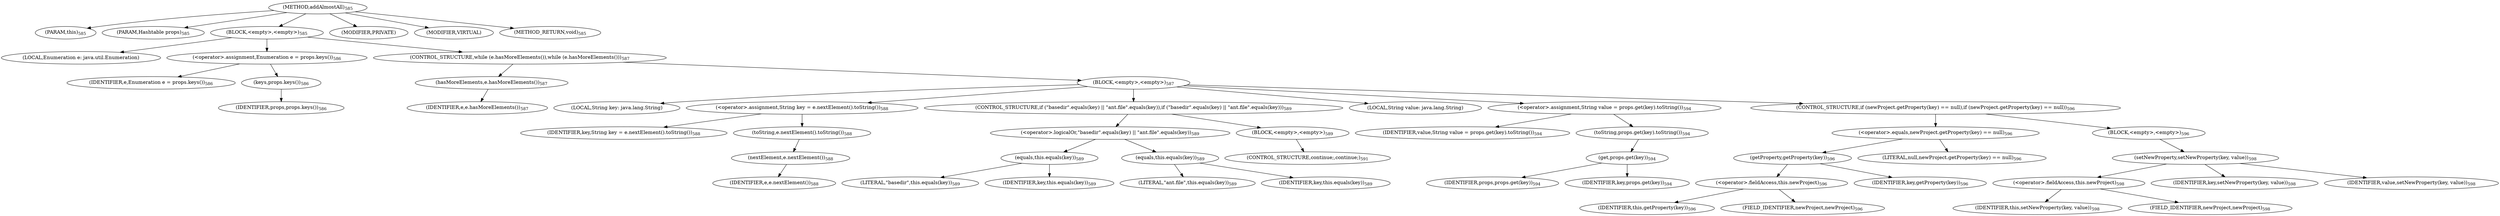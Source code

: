 digraph "addAlmostAll" {  
"1293" [label = <(METHOD,addAlmostAll)<SUB>585</SUB>> ]
"1294" [label = <(PARAM,this)<SUB>585</SUB>> ]
"1295" [label = <(PARAM,Hashtable props)<SUB>585</SUB>> ]
"1296" [label = <(BLOCK,&lt;empty&gt;,&lt;empty&gt;)<SUB>585</SUB>> ]
"1297" [label = <(LOCAL,Enumeration e: java.util.Enumeration)> ]
"1298" [label = <(&lt;operator&gt;.assignment,Enumeration e = props.keys())<SUB>586</SUB>> ]
"1299" [label = <(IDENTIFIER,e,Enumeration e = props.keys())<SUB>586</SUB>> ]
"1300" [label = <(keys,props.keys())<SUB>586</SUB>> ]
"1301" [label = <(IDENTIFIER,props,props.keys())<SUB>586</SUB>> ]
"1302" [label = <(CONTROL_STRUCTURE,while (e.hasMoreElements()),while (e.hasMoreElements()))<SUB>587</SUB>> ]
"1303" [label = <(hasMoreElements,e.hasMoreElements())<SUB>587</SUB>> ]
"1304" [label = <(IDENTIFIER,e,e.hasMoreElements())<SUB>587</SUB>> ]
"1305" [label = <(BLOCK,&lt;empty&gt;,&lt;empty&gt;)<SUB>587</SUB>> ]
"1306" [label = <(LOCAL,String key: java.lang.String)> ]
"1307" [label = <(&lt;operator&gt;.assignment,String key = e.nextElement().toString())<SUB>588</SUB>> ]
"1308" [label = <(IDENTIFIER,key,String key = e.nextElement().toString())<SUB>588</SUB>> ]
"1309" [label = <(toString,e.nextElement().toString())<SUB>588</SUB>> ]
"1310" [label = <(nextElement,e.nextElement())<SUB>588</SUB>> ]
"1311" [label = <(IDENTIFIER,e,e.nextElement())<SUB>588</SUB>> ]
"1312" [label = <(CONTROL_STRUCTURE,if (&quot;basedir&quot;.equals(key) || &quot;ant.file&quot;.equals(key)),if (&quot;basedir&quot;.equals(key) || &quot;ant.file&quot;.equals(key)))<SUB>589</SUB>> ]
"1313" [label = <(&lt;operator&gt;.logicalOr,&quot;basedir&quot;.equals(key) || &quot;ant.file&quot;.equals(key))<SUB>589</SUB>> ]
"1314" [label = <(equals,this.equals(key))<SUB>589</SUB>> ]
"1315" [label = <(LITERAL,&quot;basedir&quot;,this.equals(key))<SUB>589</SUB>> ]
"1316" [label = <(IDENTIFIER,key,this.equals(key))<SUB>589</SUB>> ]
"1317" [label = <(equals,this.equals(key))<SUB>589</SUB>> ]
"1318" [label = <(LITERAL,&quot;ant.file&quot;,this.equals(key))<SUB>589</SUB>> ]
"1319" [label = <(IDENTIFIER,key,this.equals(key))<SUB>589</SUB>> ]
"1320" [label = <(BLOCK,&lt;empty&gt;,&lt;empty&gt;)<SUB>589</SUB>> ]
"1321" [label = <(CONTROL_STRUCTURE,continue;,continue;)<SUB>591</SUB>> ]
"1322" [label = <(LOCAL,String value: java.lang.String)> ]
"1323" [label = <(&lt;operator&gt;.assignment,String value = props.get(key).toString())<SUB>594</SUB>> ]
"1324" [label = <(IDENTIFIER,value,String value = props.get(key).toString())<SUB>594</SUB>> ]
"1325" [label = <(toString,props.get(key).toString())<SUB>594</SUB>> ]
"1326" [label = <(get,props.get(key))<SUB>594</SUB>> ]
"1327" [label = <(IDENTIFIER,props,props.get(key))<SUB>594</SUB>> ]
"1328" [label = <(IDENTIFIER,key,props.get(key))<SUB>594</SUB>> ]
"1329" [label = <(CONTROL_STRUCTURE,if (newProject.getProperty(key) == null),if (newProject.getProperty(key) == null))<SUB>596</SUB>> ]
"1330" [label = <(&lt;operator&gt;.equals,newProject.getProperty(key) == null)<SUB>596</SUB>> ]
"1331" [label = <(getProperty,getProperty(key))<SUB>596</SUB>> ]
"1332" [label = <(&lt;operator&gt;.fieldAccess,this.newProject)<SUB>596</SUB>> ]
"1333" [label = <(IDENTIFIER,this,getProperty(key))<SUB>596</SUB>> ]
"1334" [label = <(FIELD_IDENTIFIER,newProject,newProject)<SUB>596</SUB>> ]
"1335" [label = <(IDENTIFIER,key,getProperty(key))<SUB>596</SUB>> ]
"1336" [label = <(LITERAL,null,newProject.getProperty(key) == null)<SUB>596</SUB>> ]
"1337" [label = <(BLOCK,&lt;empty&gt;,&lt;empty&gt;)<SUB>596</SUB>> ]
"1338" [label = <(setNewProperty,setNewProperty(key, value))<SUB>598</SUB>> ]
"1339" [label = <(&lt;operator&gt;.fieldAccess,this.newProject)<SUB>598</SUB>> ]
"1340" [label = <(IDENTIFIER,this,setNewProperty(key, value))<SUB>598</SUB>> ]
"1341" [label = <(FIELD_IDENTIFIER,newProject,newProject)<SUB>598</SUB>> ]
"1342" [label = <(IDENTIFIER,key,setNewProperty(key, value))<SUB>598</SUB>> ]
"1343" [label = <(IDENTIFIER,value,setNewProperty(key, value))<SUB>598</SUB>> ]
"1344" [label = <(MODIFIER,PRIVATE)> ]
"1345" [label = <(MODIFIER,VIRTUAL)> ]
"1346" [label = <(METHOD_RETURN,void)<SUB>585</SUB>> ]
  "1293" -> "1294" 
  "1293" -> "1295" 
  "1293" -> "1296" 
  "1293" -> "1344" 
  "1293" -> "1345" 
  "1293" -> "1346" 
  "1296" -> "1297" 
  "1296" -> "1298" 
  "1296" -> "1302" 
  "1298" -> "1299" 
  "1298" -> "1300" 
  "1300" -> "1301" 
  "1302" -> "1303" 
  "1302" -> "1305" 
  "1303" -> "1304" 
  "1305" -> "1306" 
  "1305" -> "1307" 
  "1305" -> "1312" 
  "1305" -> "1322" 
  "1305" -> "1323" 
  "1305" -> "1329" 
  "1307" -> "1308" 
  "1307" -> "1309" 
  "1309" -> "1310" 
  "1310" -> "1311" 
  "1312" -> "1313" 
  "1312" -> "1320" 
  "1313" -> "1314" 
  "1313" -> "1317" 
  "1314" -> "1315" 
  "1314" -> "1316" 
  "1317" -> "1318" 
  "1317" -> "1319" 
  "1320" -> "1321" 
  "1323" -> "1324" 
  "1323" -> "1325" 
  "1325" -> "1326" 
  "1326" -> "1327" 
  "1326" -> "1328" 
  "1329" -> "1330" 
  "1329" -> "1337" 
  "1330" -> "1331" 
  "1330" -> "1336" 
  "1331" -> "1332" 
  "1331" -> "1335" 
  "1332" -> "1333" 
  "1332" -> "1334" 
  "1337" -> "1338" 
  "1338" -> "1339" 
  "1338" -> "1342" 
  "1338" -> "1343" 
  "1339" -> "1340" 
  "1339" -> "1341" 
}
